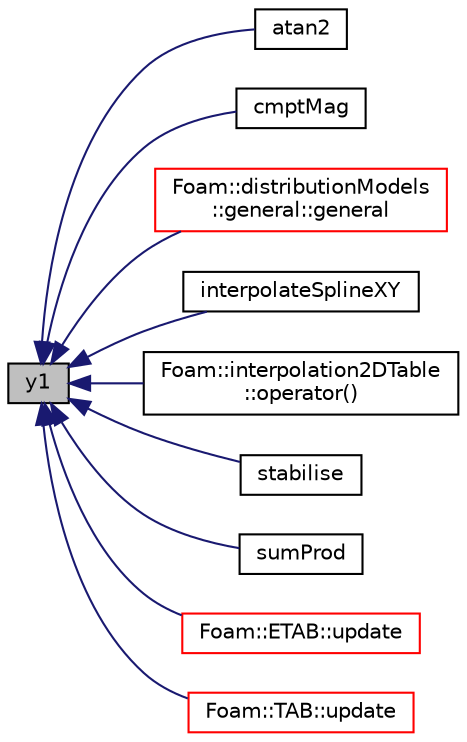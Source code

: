 digraph "y1"
{
  bgcolor="transparent";
  edge [fontname="Helvetica",fontsize="10",labelfontname="Helvetica",labelfontsize="10"];
  node [fontname="Helvetica",fontsize="10",shape=record];
  rankdir="LR";
  Node1 [label="y1",height=0.2,width=0.4,color="black", fillcolor="grey75", style="filled", fontcolor="black"];
  Node1 -> Node2 [dir="back",color="midnightblue",fontsize="10",style="solid",fontname="Helvetica"];
  Node2 [label="atan2",height=0.2,width=0.4,color="black",URL="$a10733.html#ac4f658d3f23292db85ec6b618e5976e0"];
  Node1 -> Node3 [dir="back",color="midnightblue",fontsize="10",style="solid",fontname="Helvetica"];
  Node3 [label="cmptMag",height=0.2,width=0.4,color="black",URL="$a10733.html#a2b5bed0675a2a1c054a011f1ff5d73e8"];
  Node1 -> Node4 [dir="back",color="midnightblue",fontsize="10",style="solid",fontname="Helvetica"];
  Node4 [label="Foam::distributionModels\l::general::general",height=0.2,width=0.4,color="red",URL="$a00908.html#a11b13bf35967676623bc465725ff24d2",tooltip="Construct from components. "];
  Node1 -> Node5 [dir="back",color="midnightblue",fontsize="10",style="solid",fontname="Helvetica"];
  Node5 [label="interpolateSplineXY",height=0.2,width=0.4,color="black",URL="$a10733.html#aa393e7bdf1e889b32e8903246ef98ddb"];
  Node1 -> Node6 [dir="back",color="midnightblue",fontsize="10",style="solid",fontname="Helvetica"];
  Node6 [label="Foam::interpolation2DTable\l::operator()",height=0.2,width=0.4,color="black",URL="$a01152.html#a9ab0f39aa8de2f2f58ecabbbff38221e",tooltip="Return an interpolated value. "];
  Node1 -> Node7 [dir="back",color="midnightblue",fontsize="10",style="solid",fontname="Helvetica"];
  Node7 [label="stabilise",height=0.2,width=0.4,color="black",URL="$a10733.html#a5256ed0d7ec24b1876ba90c6ff1f8727"];
  Node1 -> Node8 [dir="back",color="midnightblue",fontsize="10",style="solid",fontname="Helvetica"];
  Node8 [label="sumProd",height=0.2,width=0.4,color="black",URL="$a10733.html#a5b480f6156c25bef4de87d86094e87ea"];
  Node1 -> Node9 [dir="back",color="midnightblue",fontsize="10",style="solid",fontname="Helvetica"];
  Node9 [label="Foam::ETAB::update",height=0.2,width=0.4,color="red",URL="$a00677.html#af86a08f997bc779309ec7d00e914e292",tooltip="Update the parcel properties. "];
  Node1 -> Node10 [dir="back",color="midnightblue",fontsize="10",style="solid",fontname="Helvetica"];
  Node10 [label="Foam::TAB::update",height=0.2,width=0.4,color="red",URL="$a02548.html#af86a08f997bc779309ec7d00e914e292",tooltip="Update the parcel diameter. "];
}
